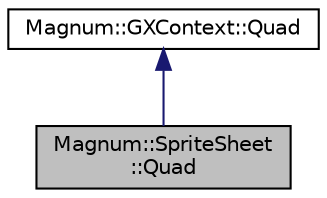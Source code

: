digraph "Magnum::SpriteSheet::Quad"
{
  edge [fontname="Helvetica",fontsize="10",labelfontname="Helvetica",labelfontsize="10"];
  node [fontname="Helvetica",fontsize="10",shape=record];
  Node1 [label="Magnum::SpriteSheet\l::Quad",height=0.2,width=0.4,color="black", fillcolor="grey75", style="filled", fontcolor="black"];
  Node2 -> Node1 [dir="back",color="midnightblue",fontsize="10",style="solid",fontname="Helvetica"];
  Node2 [label="Magnum::GXContext::Quad",height=0.2,width=0.4,color="black", fillcolor="white", style="filled",URL="$class_magnum_1_1_g_x_context_1_1_quad.html"];
}
